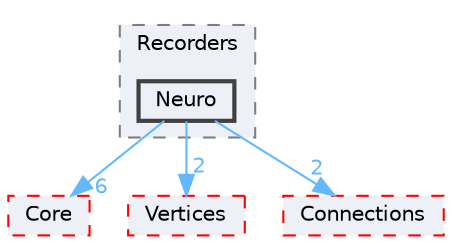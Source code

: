 digraph "Simulator/Recorders/Neuro"
{
 // LATEX_PDF_SIZE
  bgcolor="transparent";
  edge [fontname=Helvetica,fontsize=10,labelfontname=Helvetica,labelfontsize=10];
  node [fontname=Helvetica,fontsize=10,shape=box,height=0.2,width=0.4];
  compound=true
  subgraph clusterdir_5a2fd15a83dd9932f6d7f06d1b2ce5fa {
    graph [ bgcolor="#edf0f7", pencolor="grey50", label="Recorders", fontname=Helvetica,fontsize=10 style="filled,dashed", URL="dir_5a2fd15a83dd9932f6d7f06d1b2ce5fa.html",tooltip=""]
  dir_2fbfddd908752272d39ac461a62eaec4 [label="Neuro", fillcolor="#edf0f7", color="grey25", style="filled,bold", URL="dir_2fbfddd908752272d39ac461a62eaec4.html",tooltip=""];
  }
  dir_7119e39fba25347656c358c78b4b5d07 [label="Core", fillcolor="#edf0f7", color="red", style="filled,dashed", URL="dir_7119e39fba25347656c358c78b4b5d07.html",tooltip=""];
  dir_d8060c2cba75c9e0fc05c677ef9a9400 [label="Vertices", fillcolor="#edf0f7", color="red", style="filled,dashed", URL="dir_d8060c2cba75c9e0fc05c677ef9a9400.html",tooltip=""];
  dir_af0537d5ef6bce48fbede7b26d870c6c [label="Connections", fillcolor="#edf0f7", color="red", style="filled,dashed", URL="dir_af0537d5ef6bce48fbede7b26d870c6c.html",tooltip=""];
  dir_2fbfddd908752272d39ac461a62eaec4->dir_7119e39fba25347656c358c78b4b5d07 [headlabel="6", labeldistance=1.5 headhref="dir_000012_000001.html" color="steelblue1" fontcolor="steelblue1"];
  dir_2fbfddd908752272d39ac461a62eaec4->dir_af0537d5ef6bce48fbede7b26d870c6c [headlabel="2", labeldistance=1.5 headhref="dir_000012_000000.html" color="steelblue1" fontcolor="steelblue1"];
  dir_2fbfddd908752272d39ac461a62eaec4->dir_d8060c2cba75c9e0fc05c677ef9a9400 [headlabel="2", labeldistance=1.5 headhref="dir_000012_000023.html" color="steelblue1" fontcolor="steelblue1"];
}
